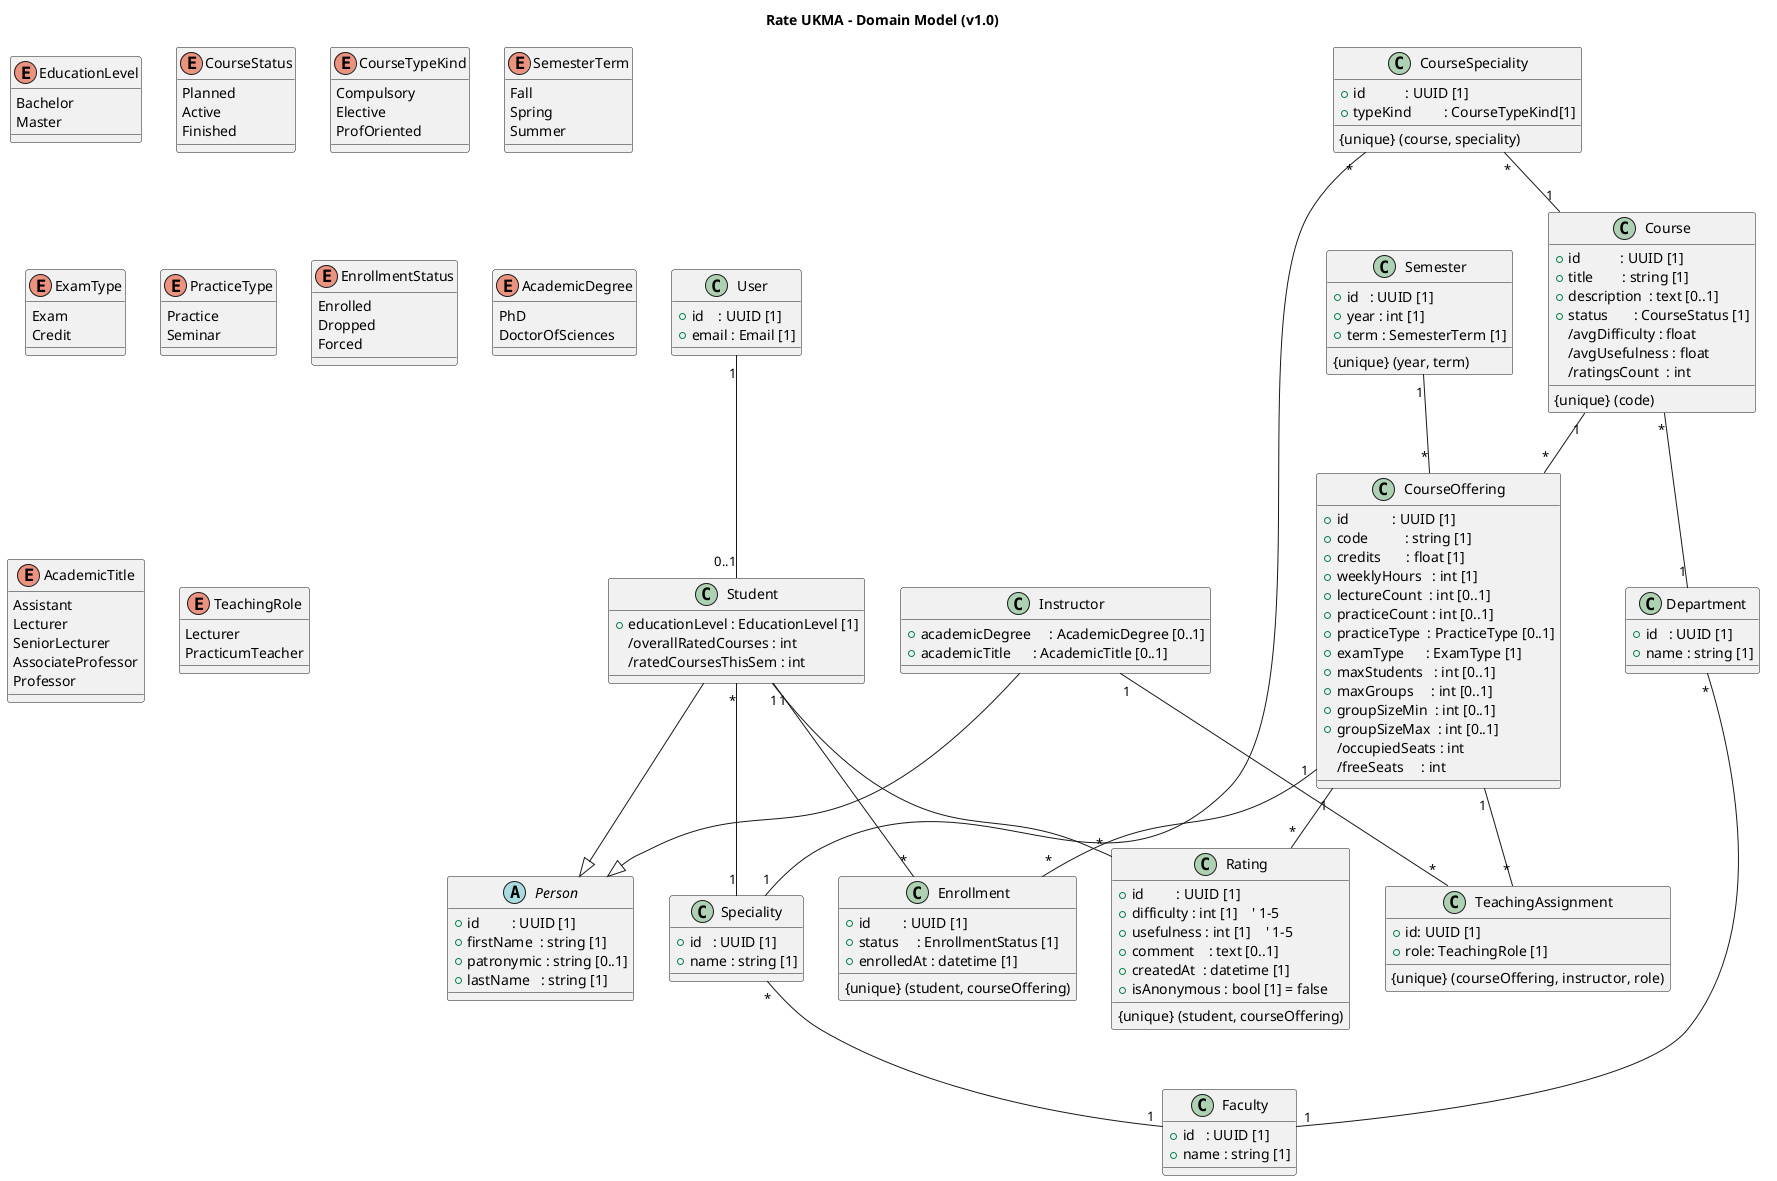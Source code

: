 @startuml core-domain-model
title Rate UKMA – Domain Model (v1.0)

class User {
  +id    : UUID [1]
  +email : Email [1]
}

abstract class Person {
  +id         : UUID [1]
  +firstName  : string [1]
  +patronymic : string [0..1]
  +lastName   : string [1]
}

class Student {
  +educationLevel : EducationLevel [1]
  /overallRatedCourses : int
  /ratedCoursesThisSem : int
}
User "1" -- "0..1" Student
Student "*" -- "1" Speciality
Student --|> Person

class Instructor {
  +academicDegree     : AcademicDegree [0..1]
  +academicTitle      : AcademicTitle [0..1]
}
Instructor --|> Person

class Faculty {
  +id   : UUID [1]
  +name : string [1]
}

class Department {
  +id   : UUID [1]
  +name : string [1]
}
Department "*" -- "1" Faculty

class Speciality {
  +id   : UUID [1]
  +name : string [1]
}
Speciality "*" -- "1" Faculty

class Course {
  +id           : UUID [1]
  +title        : string [1]
  +description  : text [0..1]
  +status       : CourseStatus [1]
  /avgDifficulty : float
  /avgUsefulness : float
  /ratingsCount  : int
  {unique} (code)
}
Course "*" -- "1" Department

class CourseSpeciality {
  +id           : UUID [1]
  +typeKind         : CourseTypeKind[1]
  {unique} (course, speciality)
}
CourseSpeciality "*" -- "1" Course
CourseSpeciality "*" -- "1" Speciality

class Semester {
  +id   : UUID [1]
  +year : int [1]
  +term : SemesterTerm [1]
  {unique} (year, term)
}

class CourseOffering {
  +id            : UUID [1]
  +code          : string [1]
  +credits       : float [1]
  +weeklyHours   : int [1]
  +lectureCount  : int [0..1]
  +practiceCount : int [0..1]
  +practiceType  : PracticeType [0..1]
  +examType      : ExamType [1]
  +maxStudents   : int [0..1]
  +maxGroups     : int [0..1]
  +groupSizeMin  : int [0..1]
  +groupSizeMax  : int [0..1]
  /occupiedSeats : int
  /freeSeats     : int
}
Course "1"   -- "*" CourseOffering
Semester "1" -- "*" CourseOffering

class TeachingAssignment {
  +id: UUID [1]
  +role: TeachingRole [1]
  {unique} (courseOffering, instructor, role)
}
CourseOffering "1" -- "*" TeachingAssignment
Instructor "1" -- "*" TeachingAssignment


class Enrollment {
  +id         : UUID [1]
  +status     : EnrollmentStatus [1]
  +enrolledAt : datetime [1]
  {unique} (student, courseOffering)
}
Student "1"        -- "*" Enrollment
CourseOffering "1" -- "*" Enrollment

class Rating {
  +id         : UUID [1]
  +difficulty : int [1]    ' 1–5
  +usefulness : int [1]    ' 1–5
  +comment    : text [0..1]
  +createdAt  : datetime [1]
  +isAnonymous : bool [1] = false
  {unique} (student, courseOffering)
}
Student "1" -- "*" Rating
CourseOffering  "1" -- "*" Rating

enum EducationLevel {
  Bachelor
  Master
}

enum CourseStatus {
  Planned
  Active
  Finished
}

enum CourseTypeKind {
  Compulsory
  Elective
  ProfOriented
}

enum SemesterTerm {
  Fall
  Spring
  Summer
}

enum ExamType {
  Exam
  Credit
}

enum PracticeType {
  Practice
  Seminar
}

enum EnrollmentStatus {
  Enrolled
  Dropped
  Forced
}

enum AcademicDegree {
  PhD
  DoctorOfSciences
}

enum AcademicTitle {
  Assistant
  Lecturer
  SeniorLecturer
  AssociateProfessor   
  Professor            
}

enum TeachingRole {
  Lecturer
  PracticumTeacher
}

@enduml
